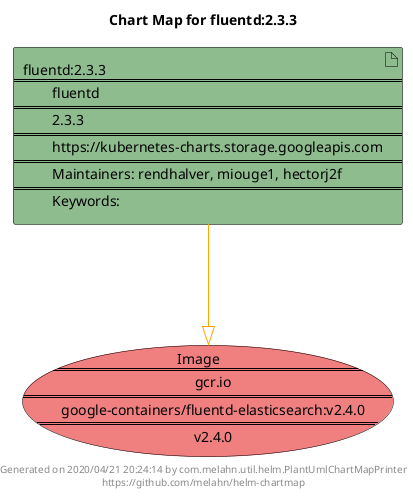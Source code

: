 @startuml
skinparam linetype ortho
skinparam backgroundColor white
skinparam usecaseBorderColor black
skinparam usecaseArrowColor LightSlateGray
skinparam artifactBorderColor black
skinparam artifactArrowColor LightSlateGray

title Chart Map for fluentd:2.3.3

'There is one referenced Helm Chart
artifact "fluentd:2.3.3\n====\n\tfluentd\n====\n\t2.3.3\n====\n\thttps://kubernetes-charts.storage.googleapis.com\n====\n\tMaintainers: rendhalver, miouge1, hectorj2f\n====\n\tKeywords: " as fluentd_2_3_3 #DarkSeaGreen

'There is one referenced Docker Image
usecase "Image\n====\n\tgcr.io\n====\n\tgoogle-containers/fluentd-elasticsearch:v2.4.0\n====\n\tv2.4.0" as gcr_io_google_containers_fluentd_elasticsearch_v2_4_0 #LightCoral

'Chart Dependencies
fluentd_2_3_3--[#orange]-|>gcr_io_google_containers_fluentd_elasticsearch_v2_4_0

center footer Generated on 2020/04/21 20:24:14 by com.melahn.util.helm.PlantUmlChartMapPrinter\nhttps://github.com/melahn/helm-chartmap
@enduml
